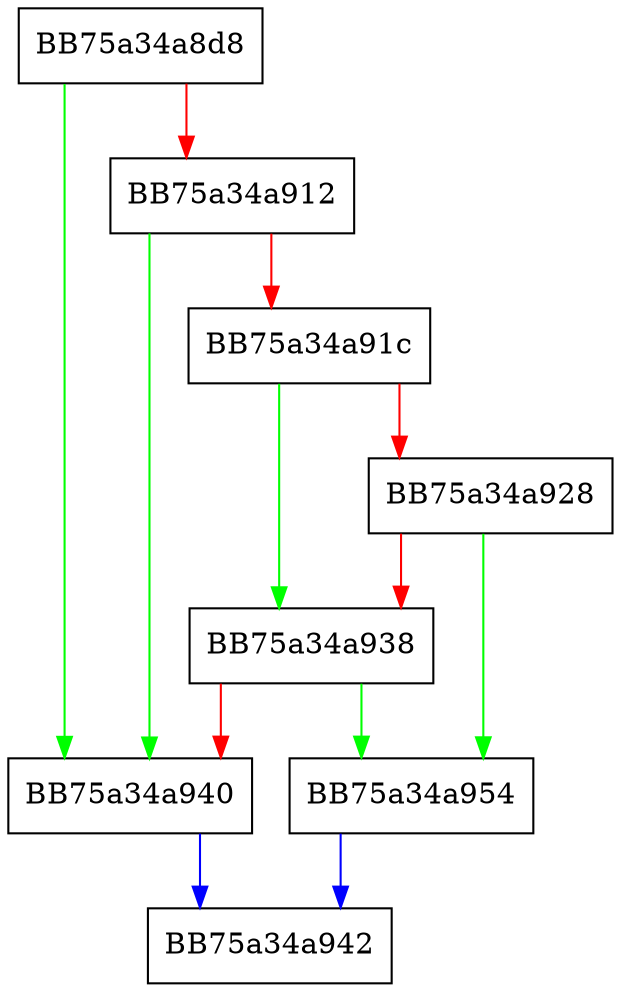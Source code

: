 digraph mmap_is_code_page {
  node [shape="box"];
  graph [splines=ortho];
  BB75a34a8d8 -> BB75a34a940 [color="green"];
  BB75a34a8d8 -> BB75a34a912 [color="red"];
  BB75a34a912 -> BB75a34a940 [color="green"];
  BB75a34a912 -> BB75a34a91c [color="red"];
  BB75a34a91c -> BB75a34a938 [color="green"];
  BB75a34a91c -> BB75a34a928 [color="red"];
  BB75a34a928 -> BB75a34a954 [color="green"];
  BB75a34a928 -> BB75a34a938 [color="red"];
  BB75a34a938 -> BB75a34a954 [color="green"];
  BB75a34a938 -> BB75a34a940 [color="red"];
  BB75a34a940 -> BB75a34a942 [color="blue"];
  BB75a34a954 -> BB75a34a942 [color="blue"];
}